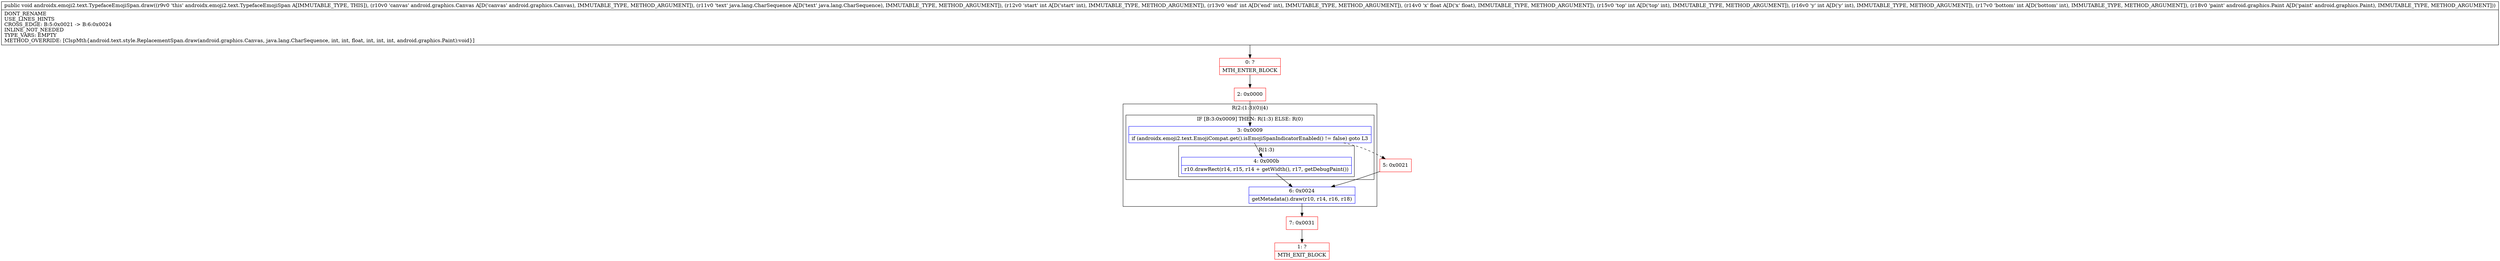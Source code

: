 digraph "CFG forandroidx.emoji2.text.TypefaceEmojiSpan.draw(Landroid\/graphics\/Canvas;Ljava\/lang\/CharSequence;IIFIIILandroid\/graphics\/Paint;)V" {
subgraph cluster_Region_937979850 {
label = "R(2:(1:3)(0)|4)";
node [shape=record,color=blue];
subgraph cluster_IfRegion_1079955144 {
label = "IF [B:3:0x0009] THEN: R(1:3) ELSE: R(0)";
node [shape=record,color=blue];
Node_3 [shape=record,label="{3\:\ 0x0009|if (androidx.emoji2.text.EmojiCompat.get().isEmojiSpanIndicatorEnabled() != false) goto L3\l}"];
subgraph cluster_Region_1885311737 {
label = "R(1:3)";
node [shape=record,color=blue];
Node_4 [shape=record,label="{4\:\ 0x000b|r10.drawRect(r14, r15, r14 + getWidth(), r17, getDebugPaint())\l}"];
}
subgraph cluster_Region_2129496913 {
label = "R(0)";
node [shape=record,color=blue];
}
}
Node_6 [shape=record,label="{6\:\ 0x0024|getMetadata().draw(r10, r14, r16, r18)\l}"];
}
Node_0 [shape=record,color=red,label="{0\:\ ?|MTH_ENTER_BLOCK\l}"];
Node_2 [shape=record,color=red,label="{2\:\ 0x0000}"];
Node_7 [shape=record,color=red,label="{7\:\ 0x0031}"];
Node_1 [shape=record,color=red,label="{1\:\ ?|MTH_EXIT_BLOCK\l}"];
Node_5 [shape=record,color=red,label="{5\:\ 0x0021}"];
MethodNode[shape=record,label="{public void androidx.emoji2.text.TypefaceEmojiSpan.draw((r9v0 'this' androidx.emoji2.text.TypefaceEmojiSpan A[IMMUTABLE_TYPE, THIS]), (r10v0 'canvas' android.graphics.Canvas A[D('canvas' android.graphics.Canvas), IMMUTABLE_TYPE, METHOD_ARGUMENT]), (r11v0 'text' java.lang.CharSequence A[D('text' java.lang.CharSequence), IMMUTABLE_TYPE, METHOD_ARGUMENT]), (r12v0 'start' int A[D('start' int), IMMUTABLE_TYPE, METHOD_ARGUMENT]), (r13v0 'end' int A[D('end' int), IMMUTABLE_TYPE, METHOD_ARGUMENT]), (r14v0 'x' float A[D('x' float), IMMUTABLE_TYPE, METHOD_ARGUMENT]), (r15v0 'top' int A[D('top' int), IMMUTABLE_TYPE, METHOD_ARGUMENT]), (r16v0 'y' int A[D('y' int), IMMUTABLE_TYPE, METHOD_ARGUMENT]), (r17v0 'bottom' int A[D('bottom' int), IMMUTABLE_TYPE, METHOD_ARGUMENT]), (r18v0 'paint' android.graphics.Paint A[D('paint' android.graphics.Paint), IMMUTABLE_TYPE, METHOD_ARGUMENT]))  | DONT_RENAME\lUSE_LINES_HINTS\lCROSS_EDGE: B:5:0x0021 \-\> B:6:0x0024\lINLINE_NOT_NEEDED\lTYPE_VARS: EMPTY\lMETHOD_OVERRIDE: [ClspMth\{android.text.style.ReplacementSpan.draw(android.graphics.Canvas, java.lang.CharSequence, int, int, float, int, int, int, android.graphics.Paint):void\}]\l}"];
MethodNode -> Node_0;Node_3 -> Node_4;
Node_3 -> Node_5[style=dashed];
Node_4 -> Node_6;
Node_6 -> Node_7;
Node_0 -> Node_2;
Node_2 -> Node_3;
Node_7 -> Node_1;
Node_5 -> Node_6;
}

